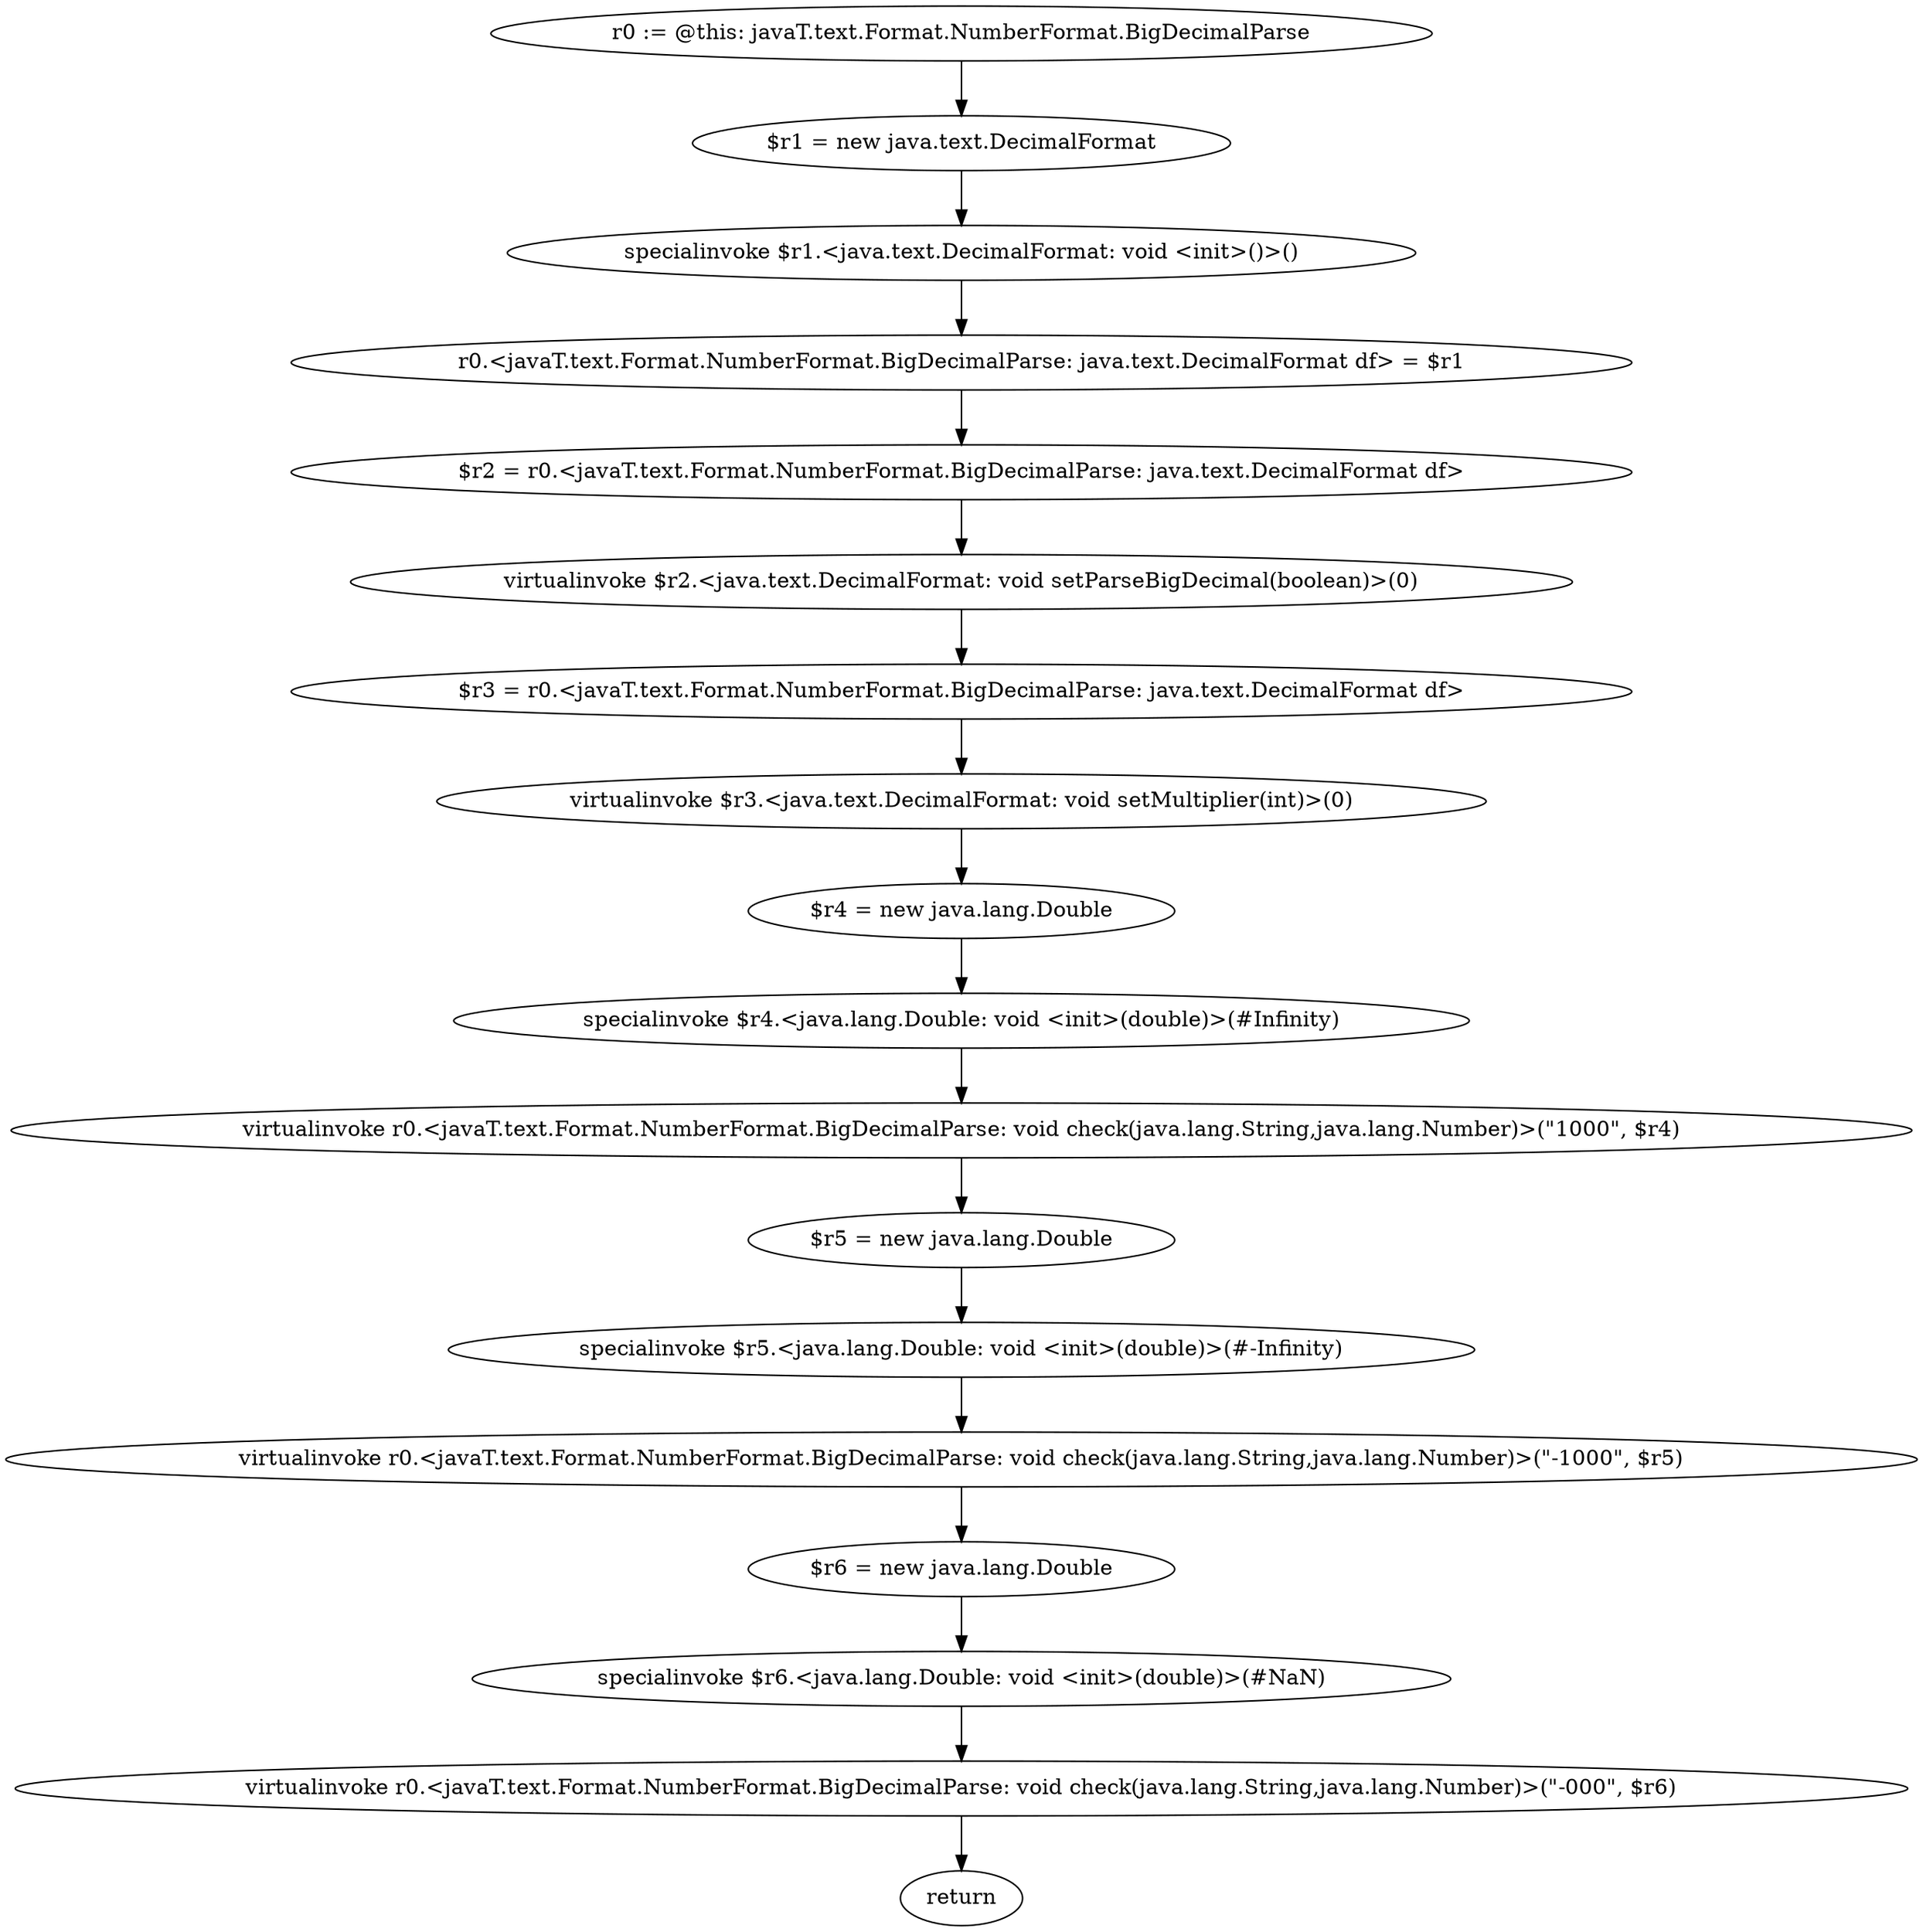 digraph "unitGraph" {
    "r0 := @this: javaT.text.Format.NumberFormat.BigDecimalParse"
    "$r1 = new java.text.DecimalFormat"
    "specialinvoke $r1.<java.text.DecimalFormat: void <init>()>()"
    "r0.<javaT.text.Format.NumberFormat.BigDecimalParse: java.text.DecimalFormat df> = $r1"
    "$r2 = r0.<javaT.text.Format.NumberFormat.BigDecimalParse: java.text.DecimalFormat df>"
    "virtualinvoke $r2.<java.text.DecimalFormat: void setParseBigDecimal(boolean)>(0)"
    "$r3 = r0.<javaT.text.Format.NumberFormat.BigDecimalParse: java.text.DecimalFormat df>"
    "virtualinvoke $r3.<java.text.DecimalFormat: void setMultiplier(int)>(0)"
    "$r4 = new java.lang.Double"
    "specialinvoke $r4.<java.lang.Double: void <init>(double)>(#Infinity)"
    "virtualinvoke r0.<javaT.text.Format.NumberFormat.BigDecimalParse: void check(java.lang.String,java.lang.Number)>(\"1000\", $r4)"
    "$r5 = new java.lang.Double"
    "specialinvoke $r5.<java.lang.Double: void <init>(double)>(#-Infinity)"
    "virtualinvoke r0.<javaT.text.Format.NumberFormat.BigDecimalParse: void check(java.lang.String,java.lang.Number)>(\"-1000\", $r5)"
    "$r6 = new java.lang.Double"
    "specialinvoke $r6.<java.lang.Double: void <init>(double)>(#NaN)"
    "virtualinvoke r0.<javaT.text.Format.NumberFormat.BigDecimalParse: void check(java.lang.String,java.lang.Number)>(\"-000\", $r6)"
    "return"
    "r0 := @this: javaT.text.Format.NumberFormat.BigDecimalParse"->"$r1 = new java.text.DecimalFormat";
    "$r1 = new java.text.DecimalFormat"->"specialinvoke $r1.<java.text.DecimalFormat: void <init>()>()";
    "specialinvoke $r1.<java.text.DecimalFormat: void <init>()>()"->"r0.<javaT.text.Format.NumberFormat.BigDecimalParse: java.text.DecimalFormat df> = $r1";
    "r0.<javaT.text.Format.NumberFormat.BigDecimalParse: java.text.DecimalFormat df> = $r1"->"$r2 = r0.<javaT.text.Format.NumberFormat.BigDecimalParse: java.text.DecimalFormat df>";
    "$r2 = r0.<javaT.text.Format.NumberFormat.BigDecimalParse: java.text.DecimalFormat df>"->"virtualinvoke $r2.<java.text.DecimalFormat: void setParseBigDecimal(boolean)>(0)";
    "virtualinvoke $r2.<java.text.DecimalFormat: void setParseBigDecimal(boolean)>(0)"->"$r3 = r0.<javaT.text.Format.NumberFormat.BigDecimalParse: java.text.DecimalFormat df>";
    "$r3 = r0.<javaT.text.Format.NumberFormat.BigDecimalParse: java.text.DecimalFormat df>"->"virtualinvoke $r3.<java.text.DecimalFormat: void setMultiplier(int)>(0)";
    "virtualinvoke $r3.<java.text.DecimalFormat: void setMultiplier(int)>(0)"->"$r4 = new java.lang.Double";
    "$r4 = new java.lang.Double"->"specialinvoke $r4.<java.lang.Double: void <init>(double)>(#Infinity)";
    "specialinvoke $r4.<java.lang.Double: void <init>(double)>(#Infinity)"->"virtualinvoke r0.<javaT.text.Format.NumberFormat.BigDecimalParse: void check(java.lang.String,java.lang.Number)>(\"1000\", $r4)";
    "virtualinvoke r0.<javaT.text.Format.NumberFormat.BigDecimalParse: void check(java.lang.String,java.lang.Number)>(\"1000\", $r4)"->"$r5 = new java.lang.Double";
    "$r5 = new java.lang.Double"->"specialinvoke $r5.<java.lang.Double: void <init>(double)>(#-Infinity)";
    "specialinvoke $r5.<java.lang.Double: void <init>(double)>(#-Infinity)"->"virtualinvoke r0.<javaT.text.Format.NumberFormat.BigDecimalParse: void check(java.lang.String,java.lang.Number)>(\"-1000\", $r5)";
    "virtualinvoke r0.<javaT.text.Format.NumberFormat.BigDecimalParse: void check(java.lang.String,java.lang.Number)>(\"-1000\", $r5)"->"$r6 = new java.lang.Double";
    "$r6 = new java.lang.Double"->"specialinvoke $r6.<java.lang.Double: void <init>(double)>(#NaN)";
    "specialinvoke $r6.<java.lang.Double: void <init>(double)>(#NaN)"->"virtualinvoke r0.<javaT.text.Format.NumberFormat.BigDecimalParse: void check(java.lang.String,java.lang.Number)>(\"-000\", $r6)";
    "virtualinvoke r0.<javaT.text.Format.NumberFormat.BigDecimalParse: void check(java.lang.String,java.lang.Number)>(\"-000\", $r6)"->"return";
}
